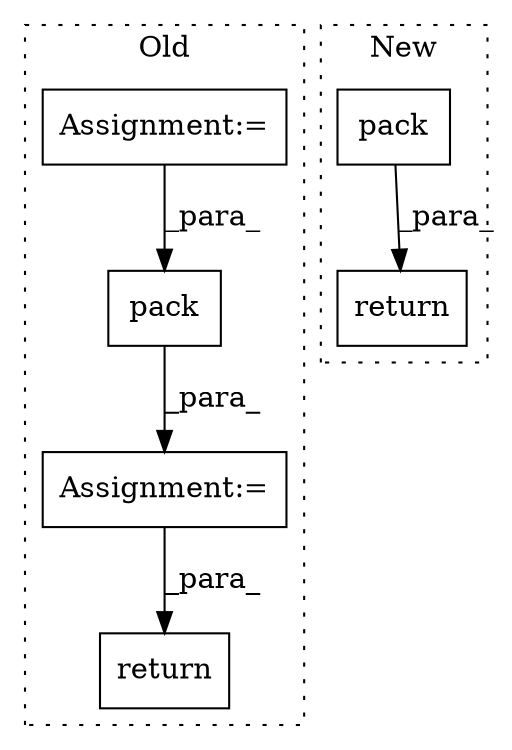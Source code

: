 digraph G {
subgraph cluster0 {
1 [label="pack" a="32" s="2704,2726" l="5,1" shape="box"];
3 [label="return" a="41" s="2820" l="7" shape="box"];
4 [label="Assignment:=" a="7" s="2785" l="26" shape="box"];
5 [label="Assignment:=" a="7" s="2642" l="1" shape="box"];
label = "Old";
style="dotted";
}
subgraph cluster1 {
2 [label="return" a="41" s="2725" l="7" shape="box"];
6 [label="pack" a="32" s="2739,2765" l="5,1" shape="box"];
label = "New";
style="dotted";
}
1 -> 5 [label="_para_"];
4 -> 1 [label="_para_"];
5 -> 3 [label="_para_"];
6 -> 2 [label="_para_"];
}